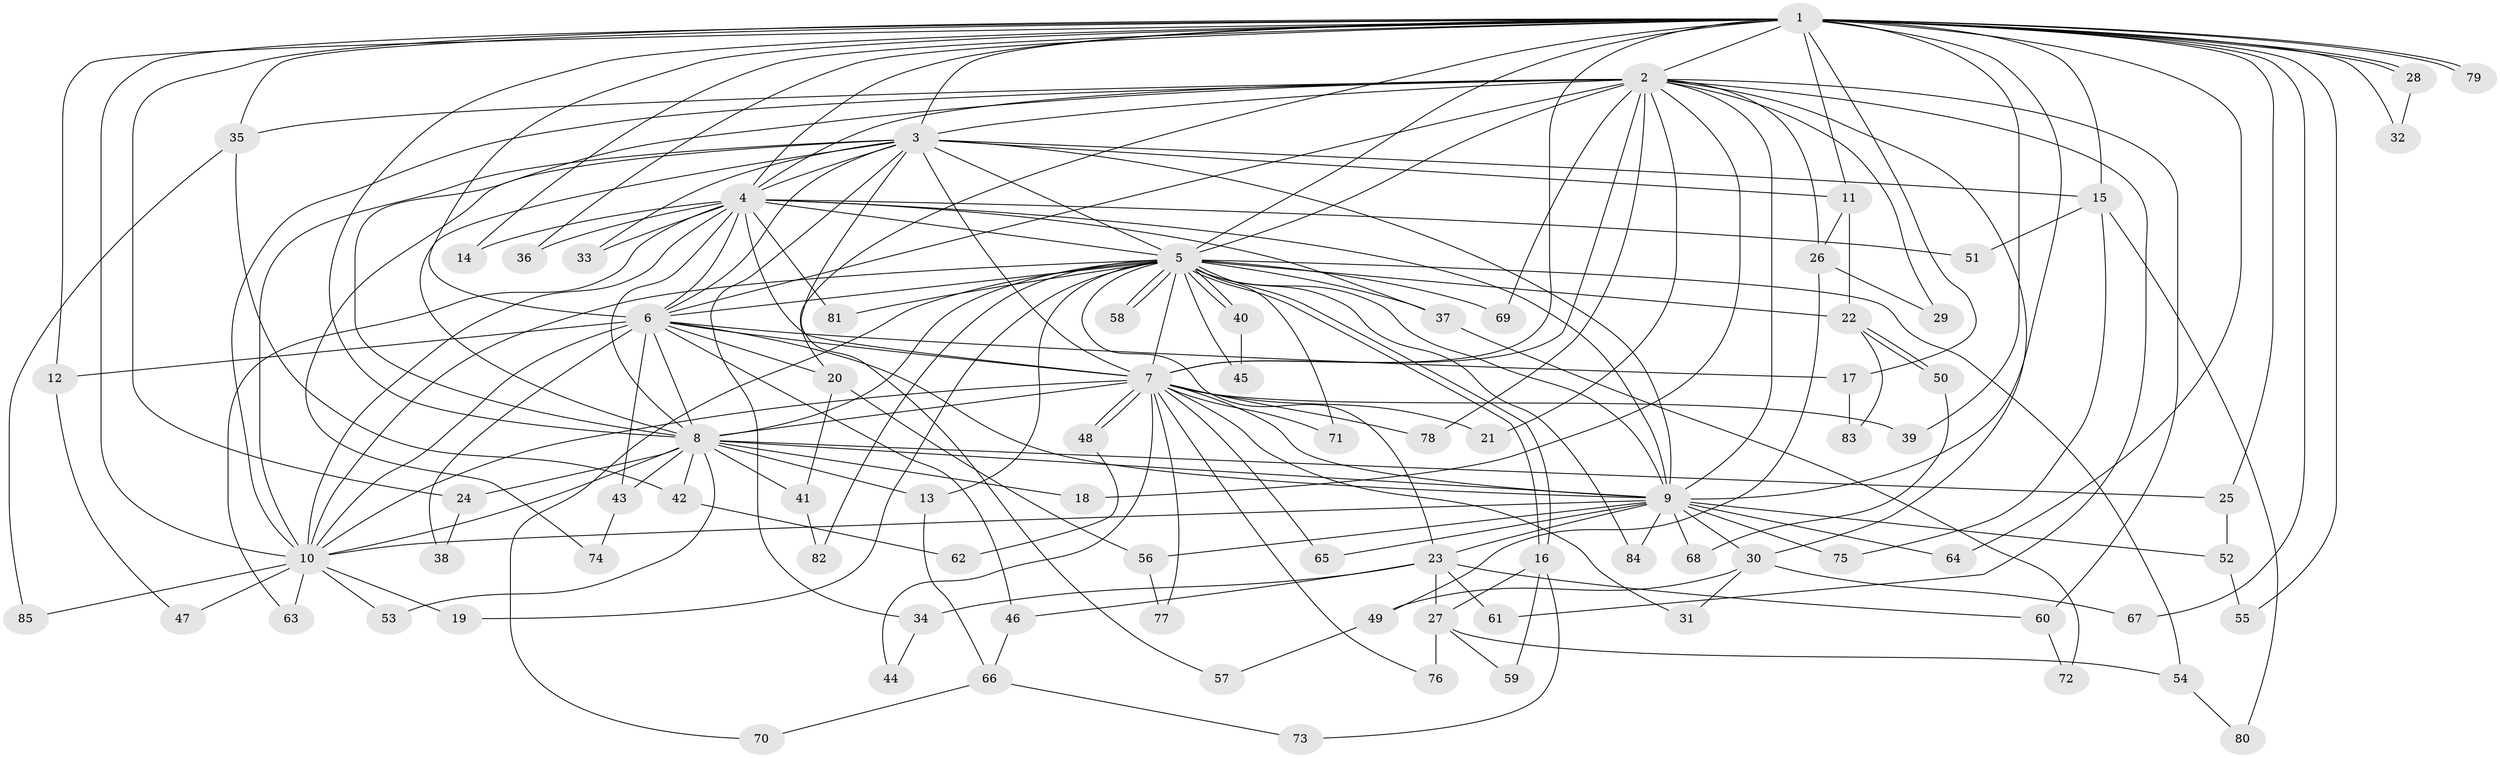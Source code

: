 // coarse degree distribution, {19: 0.04, 12: 0.04, 8: 0.04, 10: 0.08, 15: 0.04, 6: 0.04, 3: 0.16, 2: 0.44, 4: 0.12}
// Generated by graph-tools (version 1.1) at 2025/17/03/04/25 18:17:53]
// undirected, 85 vertices, 195 edges
graph export_dot {
graph [start="1"]
  node [color=gray90,style=filled];
  1;
  2;
  3;
  4;
  5;
  6;
  7;
  8;
  9;
  10;
  11;
  12;
  13;
  14;
  15;
  16;
  17;
  18;
  19;
  20;
  21;
  22;
  23;
  24;
  25;
  26;
  27;
  28;
  29;
  30;
  31;
  32;
  33;
  34;
  35;
  36;
  37;
  38;
  39;
  40;
  41;
  42;
  43;
  44;
  45;
  46;
  47;
  48;
  49;
  50;
  51;
  52;
  53;
  54;
  55;
  56;
  57;
  58;
  59;
  60;
  61;
  62;
  63;
  64;
  65;
  66;
  67;
  68;
  69;
  70;
  71;
  72;
  73;
  74;
  75;
  76;
  77;
  78;
  79;
  80;
  81;
  82;
  83;
  84;
  85;
  1 -- 2;
  1 -- 3;
  1 -- 4;
  1 -- 5;
  1 -- 6;
  1 -- 7;
  1 -- 8;
  1 -- 9;
  1 -- 10;
  1 -- 11;
  1 -- 12;
  1 -- 14;
  1 -- 15;
  1 -- 17;
  1 -- 20;
  1 -- 24;
  1 -- 25;
  1 -- 28;
  1 -- 28;
  1 -- 32;
  1 -- 35;
  1 -- 36;
  1 -- 39;
  1 -- 55;
  1 -- 64;
  1 -- 67;
  1 -- 79;
  1 -- 79;
  2 -- 3;
  2 -- 4;
  2 -- 5;
  2 -- 6;
  2 -- 7;
  2 -- 8;
  2 -- 9;
  2 -- 10;
  2 -- 18;
  2 -- 21;
  2 -- 26;
  2 -- 29;
  2 -- 30;
  2 -- 35;
  2 -- 60;
  2 -- 61;
  2 -- 69;
  2 -- 78;
  3 -- 4;
  3 -- 5;
  3 -- 6;
  3 -- 7;
  3 -- 8;
  3 -- 9;
  3 -- 10;
  3 -- 11;
  3 -- 15;
  3 -- 33;
  3 -- 34;
  3 -- 57;
  3 -- 74;
  4 -- 5;
  4 -- 6;
  4 -- 7;
  4 -- 8;
  4 -- 9;
  4 -- 10;
  4 -- 14;
  4 -- 33;
  4 -- 36;
  4 -- 37;
  4 -- 51;
  4 -- 63;
  4 -- 81;
  5 -- 6;
  5 -- 7;
  5 -- 8;
  5 -- 9;
  5 -- 10;
  5 -- 13;
  5 -- 16;
  5 -- 16;
  5 -- 19;
  5 -- 22;
  5 -- 23;
  5 -- 37;
  5 -- 40;
  5 -- 40;
  5 -- 45;
  5 -- 54;
  5 -- 58;
  5 -- 58;
  5 -- 69;
  5 -- 70;
  5 -- 71;
  5 -- 81;
  5 -- 82;
  5 -- 84;
  6 -- 7;
  6 -- 8;
  6 -- 9;
  6 -- 10;
  6 -- 12;
  6 -- 17;
  6 -- 20;
  6 -- 38;
  6 -- 43;
  6 -- 46;
  7 -- 8;
  7 -- 9;
  7 -- 10;
  7 -- 21;
  7 -- 31;
  7 -- 39;
  7 -- 44;
  7 -- 48;
  7 -- 48;
  7 -- 65;
  7 -- 71;
  7 -- 76;
  7 -- 77;
  7 -- 78;
  8 -- 9;
  8 -- 10;
  8 -- 13;
  8 -- 18;
  8 -- 24;
  8 -- 25;
  8 -- 41;
  8 -- 42;
  8 -- 43;
  8 -- 53;
  9 -- 10;
  9 -- 23;
  9 -- 30;
  9 -- 52;
  9 -- 56;
  9 -- 64;
  9 -- 65;
  9 -- 68;
  9 -- 75;
  9 -- 84;
  10 -- 19;
  10 -- 47;
  10 -- 53;
  10 -- 63;
  10 -- 85;
  11 -- 22;
  11 -- 26;
  12 -- 47;
  13 -- 66;
  15 -- 51;
  15 -- 75;
  15 -- 80;
  16 -- 27;
  16 -- 59;
  16 -- 73;
  17 -- 83;
  20 -- 41;
  20 -- 56;
  22 -- 50;
  22 -- 50;
  22 -- 83;
  23 -- 27;
  23 -- 34;
  23 -- 46;
  23 -- 60;
  23 -- 61;
  24 -- 38;
  25 -- 52;
  26 -- 29;
  26 -- 49;
  27 -- 54;
  27 -- 59;
  27 -- 76;
  28 -- 32;
  30 -- 31;
  30 -- 49;
  30 -- 67;
  34 -- 44;
  35 -- 42;
  35 -- 85;
  37 -- 72;
  40 -- 45;
  41 -- 82;
  42 -- 62;
  43 -- 74;
  46 -- 66;
  48 -- 62;
  49 -- 57;
  50 -- 68;
  52 -- 55;
  54 -- 80;
  56 -- 77;
  60 -- 72;
  66 -- 70;
  66 -- 73;
}
